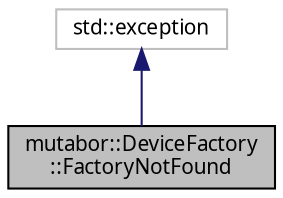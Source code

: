digraph "mutabor::DeviceFactory::FactoryNotFound"
{
  edge [fontname="Sans",fontsize="10",labelfontname="Sans",labelfontsize="10"];
  node [fontname="Sans",fontsize="10",shape=record];
  Node0 [label="mutabor::DeviceFactory\l::FactoryNotFound",height=0.2,width=0.4,color="black", fillcolor="grey75", style="filled", fontcolor="black"];
  Node1 -> Node0 [dir="back",color="midnightblue",fontsize="10",style="solid",fontname="Sans"];
  Node1 [label="std::exception",height=0.2,width=0.4,color="grey75", fillcolor="white", style="filled",tooltip="STL class. "];
}
